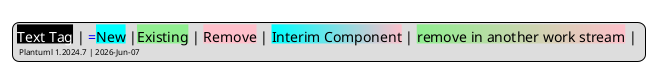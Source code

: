 @startuml style

!startsub BASIC

skinparam arrowcolor green
skinparam ArrowThickness 3
skinparam ArrowColor grey

!function $exiting($type = "any")
    !return "#lightgreen"  
!endfunction
!function $existing($type = "any")
    !return "#lightgreen"  
!endfunction

!function $new($type = "any")
    !return "#cyan"  
!endfunction

!function $new_link($type = "any")
    !return "#blue"  
!endfunction

!function $remove($type = "any")
    !return "#pink"  
!endfunction

!function $remove_link($type = "any")
    !return "#red"  
!endfunction

!function $temporary($type = "any")
    !return "#cyan|pink"  
!endfunction

!function $remove_future($type = "any")
    !return "#lightgreen|pink"  
!endfunction


!unquoted procedure $black_tag($text='',$desc='')
    note on link #black|lightgray
        <color:#white>$text</color><back:#white><color:#black>$desc</color></back>
    endnote
!endprocedure


legend
<back:#black><color:#white>Text Tag</color></back> | <color:#blue>=</color><back:$new()>New</back> |<back:$existing()>Existing</back> | <back:$remove()>Remove</back> | <back:$temporary()>Interim Component</back> | <back:$remove_future()>remove in another work stream</back> | 
<size:8> Plantuml %version() | %date("yyyy-MMM-dd") %filename()</size>
end legend

!endsub

!unquoted procedure $example_style($text='')
    [a] --> [b]
    $black_tag(dd)
!endprocedure

'$example_style()

@enduml
